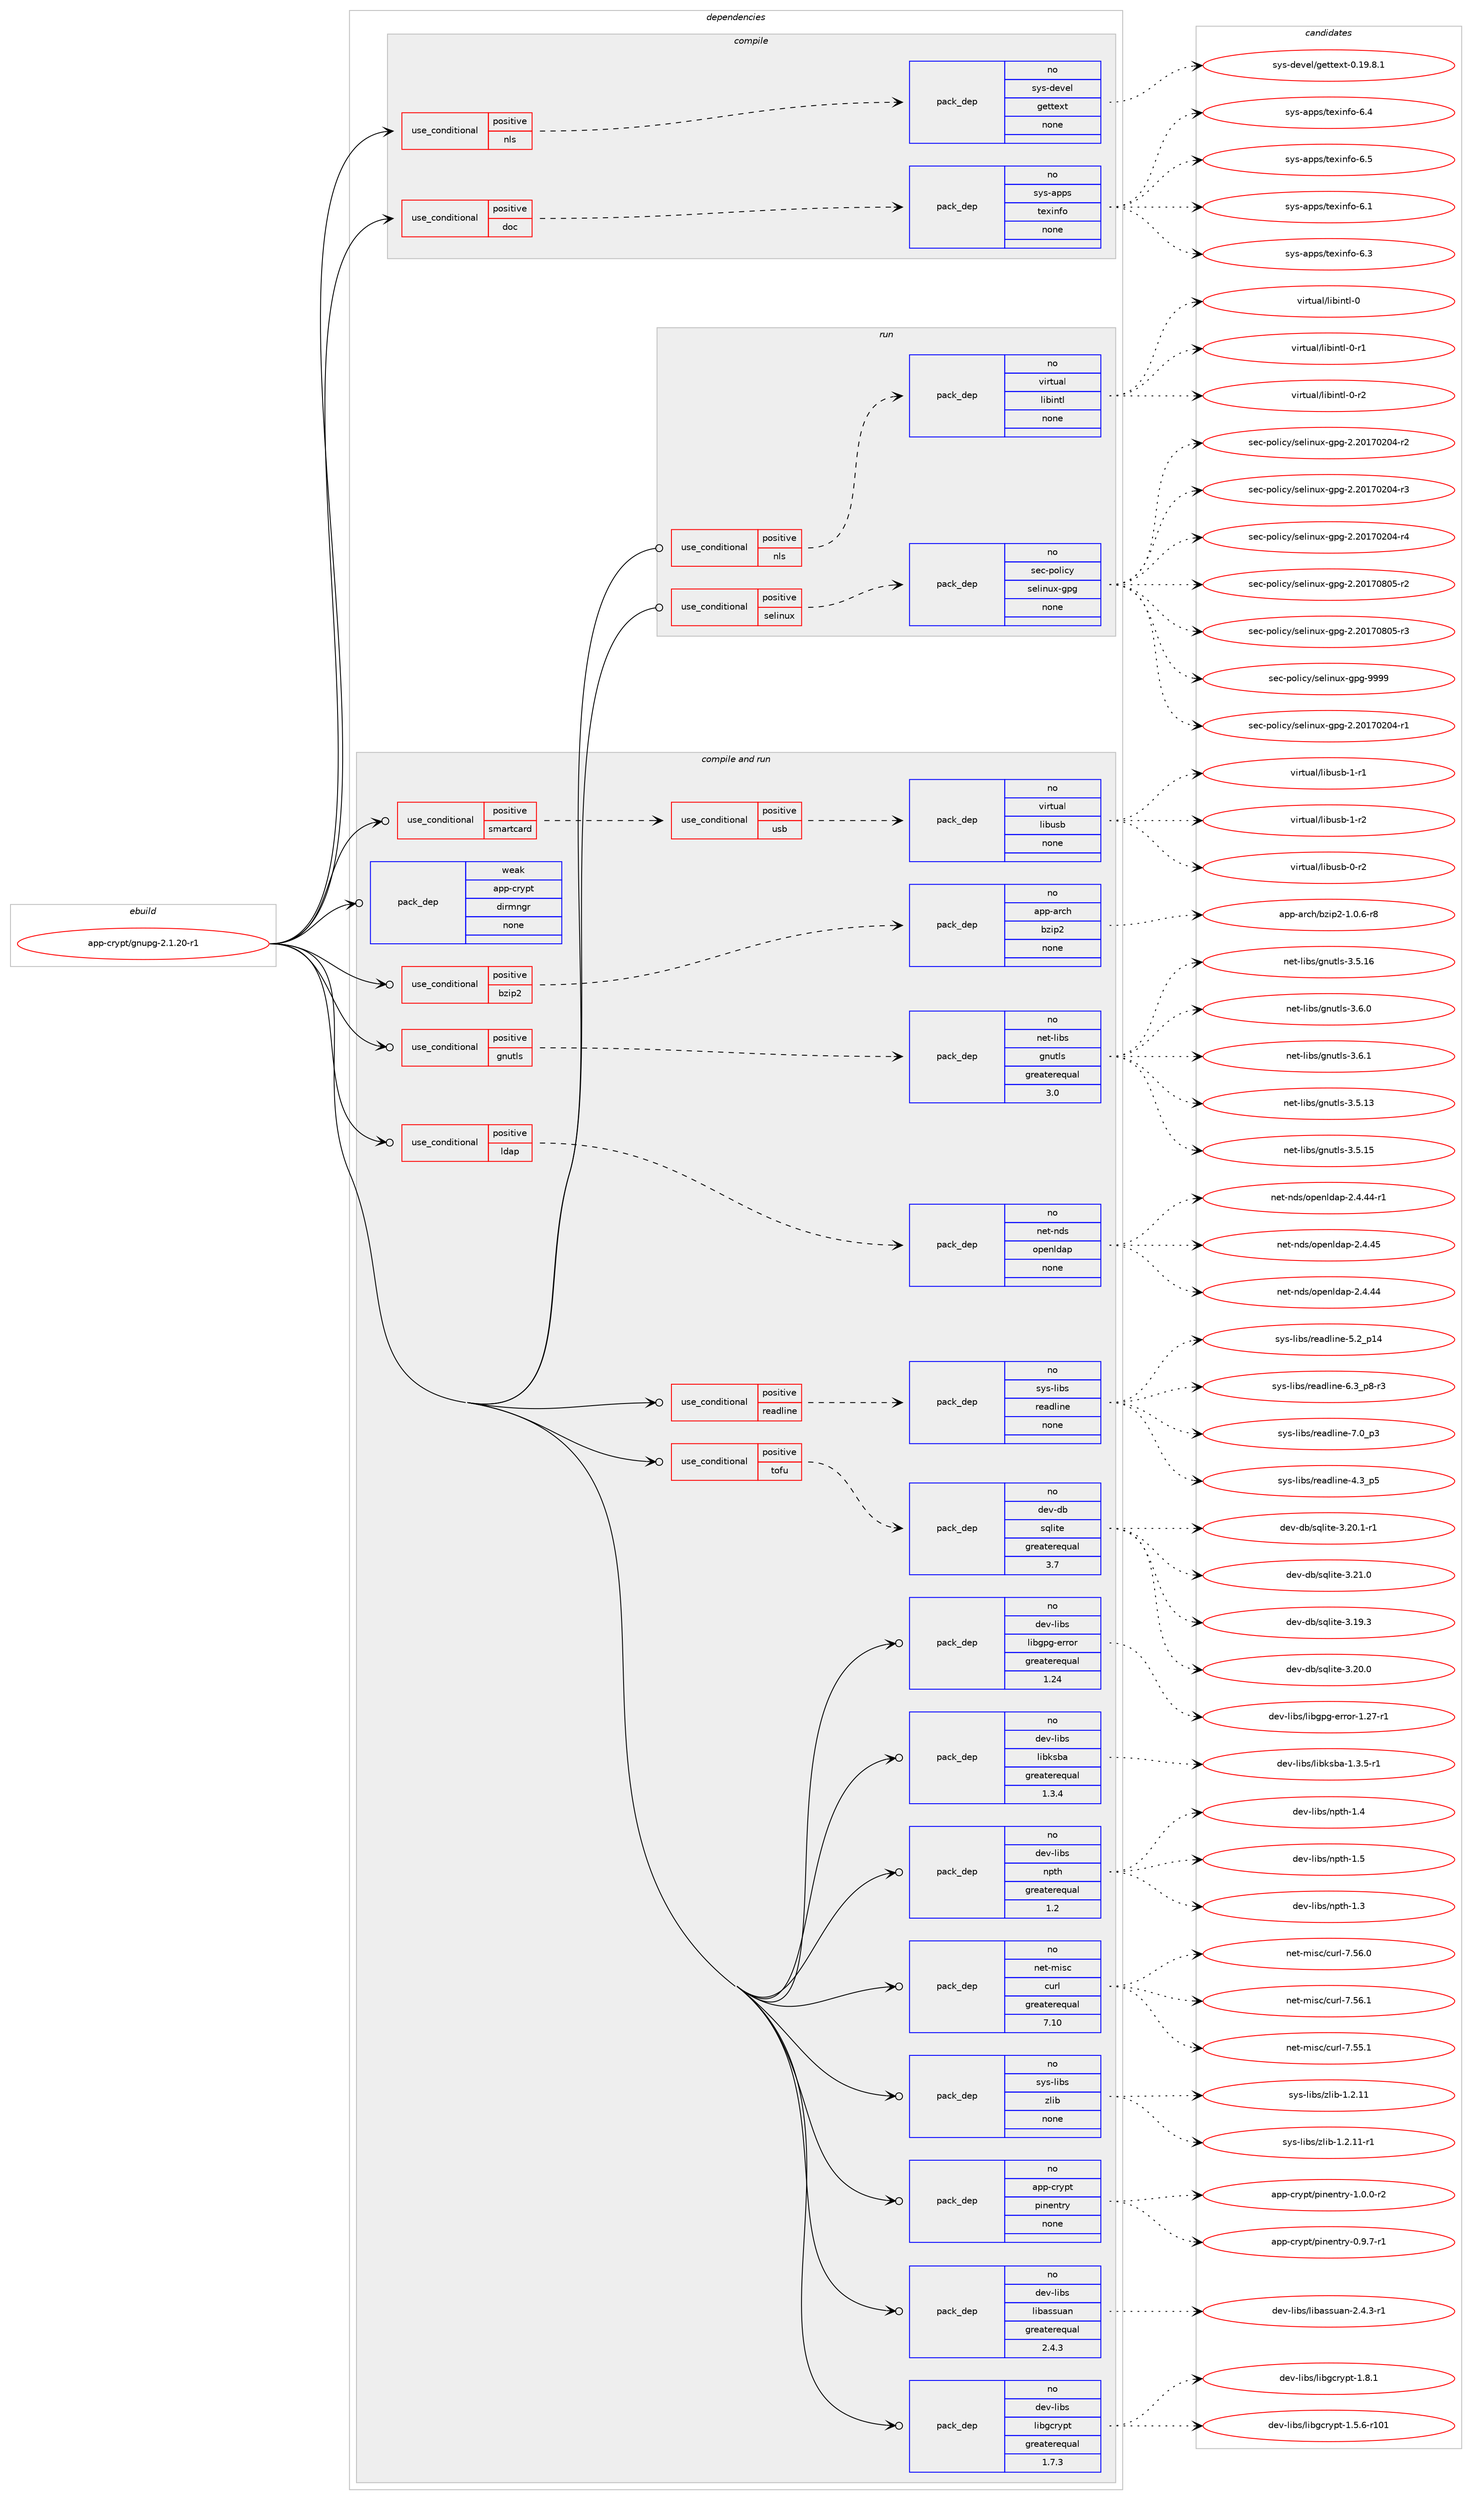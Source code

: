 digraph prolog {

# *************
# Graph options
# *************

newrank=true;
concentrate=true;
compound=true;
graph [rankdir=LR,fontname=Helvetica,fontsize=10,ranksep=1.5];#, ranksep=2.5, nodesep=0.2];
edge  [arrowhead=vee];
node  [fontname=Helvetica,fontsize=10];

# **********
# The ebuild
# **********

subgraph cluster_leftcol {
color=gray;
rank=same;
label=<<i>ebuild</i>>;
id [label="app-crypt/gnupg-2.1.20-r1", color=red, width=4, href="../app-crypt/gnupg-2.1.20-r1.svg"];
}

# ****************
# The dependencies
# ****************

subgraph cluster_midcol {
color=gray;
label=<<i>dependencies</i>>;
subgraph cluster_compile {
fillcolor="#eeeeee";
style=filled;
label=<<i>compile</i>>;
subgraph cond3375 {
dependency12747 [label=<<TABLE BORDER="0" CELLBORDER="1" CELLSPACING="0" CELLPADDING="4"><TR><TD ROWSPAN="3" CELLPADDING="10">use_conditional</TD></TR><TR><TD>positive</TD></TR><TR><TD>doc</TD></TR></TABLE>>, shape=none, color=red];
subgraph pack9135 {
dependency12748 [label=<<TABLE BORDER="0" CELLBORDER="1" CELLSPACING="0" CELLPADDING="4" WIDTH="220"><TR><TD ROWSPAN="6" CELLPADDING="30">pack_dep</TD></TR><TR><TD WIDTH="110">no</TD></TR><TR><TD>sys-apps</TD></TR><TR><TD>texinfo</TD></TR><TR><TD>none</TD></TR><TR><TD></TD></TR></TABLE>>, shape=none, color=blue];
}
dependency12747:e -> dependency12748:w [weight=20,style="dashed",arrowhead="vee"];
}
id:e -> dependency12747:w [weight=20,style="solid",arrowhead="vee"];
subgraph cond3376 {
dependency12749 [label=<<TABLE BORDER="0" CELLBORDER="1" CELLSPACING="0" CELLPADDING="4"><TR><TD ROWSPAN="3" CELLPADDING="10">use_conditional</TD></TR><TR><TD>positive</TD></TR><TR><TD>nls</TD></TR></TABLE>>, shape=none, color=red];
subgraph pack9136 {
dependency12750 [label=<<TABLE BORDER="0" CELLBORDER="1" CELLSPACING="0" CELLPADDING="4" WIDTH="220"><TR><TD ROWSPAN="6" CELLPADDING="30">pack_dep</TD></TR><TR><TD WIDTH="110">no</TD></TR><TR><TD>sys-devel</TD></TR><TR><TD>gettext</TD></TR><TR><TD>none</TD></TR><TR><TD></TD></TR></TABLE>>, shape=none, color=blue];
}
dependency12749:e -> dependency12750:w [weight=20,style="dashed",arrowhead="vee"];
}
id:e -> dependency12749:w [weight=20,style="solid",arrowhead="vee"];
}
subgraph cluster_compileandrun {
fillcolor="#eeeeee";
style=filled;
label=<<i>compile and run</i>>;
subgraph cond3377 {
dependency12751 [label=<<TABLE BORDER="0" CELLBORDER="1" CELLSPACING="0" CELLPADDING="4"><TR><TD ROWSPAN="3" CELLPADDING="10">use_conditional</TD></TR><TR><TD>positive</TD></TR><TR><TD>bzip2</TD></TR></TABLE>>, shape=none, color=red];
subgraph pack9137 {
dependency12752 [label=<<TABLE BORDER="0" CELLBORDER="1" CELLSPACING="0" CELLPADDING="4" WIDTH="220"><TR><TD ROWSPAN="6" CELLPADDING="30">pack_dep</TD></TR><TR><TD WIDTH="110">no</TD></TR><TR><TD>app-arch</TD></TR><TR><TD>bzip2</TD></TR><TR><TD>none</TD></TR><TR><TD></TD></TR></TABLE>>, shape=none, color=blue];
}
dependency12751:e -> dependency12752:w [weight=20,style="dashed",arrowhead="vee"];
}
id:e -> dependency12751:w [weight=20,style="solid",arrowhead="odotvee"];
subgraph cond3378 {
dependency12753 [label=<<TABLE BORDER="0" CELLBORDER="1" CELLSPACING="0" CELLPADDING="4"><TR><TD ROWSPAN="3" CELLPADDING="10">use_conditional</TD></TR><TR><TD>positive</TD></TR><TR><TD>gnutls</TD></TR></TABLE>>, shape=none, color=red];
subgraph pack9138 {
dependency12754 [label=<<TABLE BORDER="0" CELLBORDER="1" CELLSPACING="0" CELLPADDING="4" WIDTH="220"><TR><TD ROWSPAN="6" CELLPADDING="30">pack_dep</TD></TR><TR><TD WIDTH="110">no</TD></TR><TR><TD>net-libs</TD></TR><TR><TD>gnutls</TD></TR><TR><TD>greaterequal</TD></TR><TR><TD>3.0</TD></TR></TABLE>>, shape=none, color=blue];
}
dependency12753:e -> dependency12754:w [weight=20,style="dashed",arrowhead="vee"];
}
id:e -> dependency12753:w [weight=20,style="solid",arrowhead="odotvee"];
subgraph cond3379 {
dependency12755 [label=<<TABLE BORDER="0" CELLBORDER="1" CELLSPACING="0" CELLPADDING="4"><TR><TD ROWSPAN="3" CELLPADDING="10">use_conditional</TD></TR><TR><TD>positive</TD></TR><TR><TD>ldap</TD></TR></TABLE>>, shape=none, color=red];
subgraph pack9139 {
dependency12756 [label=<<TABLE BORDER="0" CELLBORDER="1" CELLSPACING="0" CELLPADDING="4" WIDTH="220"><TR><TD ROWSPAN="6" CELLPADDING="30">pack_dep</TD></TR><TR><TD WIDTH="110">no</TD></TR><TR><TD>net-nds</TD></TR><TR><TD>openldap</TD></TR><TR><TD>none</TD></TR><TR><TD></TD></TR></TABLE>>, shape=none, color=blue];
}
dependency12755:e -> dependency12756:w [weight=20,style="dashed",arrowhead="vee"];
}
id:e -> dependency12755:w [weight=20,style="solid",arrowhead="odotvee"];
subgraph cond3380 {
dependency12757 [label=<<TABLE BORDER="0" CELLBORDER="1" CELLSPACING="0" CELLPADDING="4"><TR><TD ROWSPAN="3" CELLPADDING="10">use_conditional</TD></TR><TR><TD>positive</TD></TR><TR><TD>readline</TD></TR></TABLE>>, shape=none, color=red];
subgraph pack9140 {
dependency12758 [label=<<TABLE BORDER="0" CELLBORDER="1" CELLSPACING="0" CELLPADDING="4" WIDTH="220"><TR><TD ROWSPAN="6" CELLPADDING="30">pack_dep</TD></TR><TR><TD WIDTH="110">no</TD></TR><TR><TD>sys-libs</TD></TR><TR><TD>readline</TD></TR><TR><TD>none</TD></TR><TR><TD></TD></TR></TABLE>>, shape=none, color=blue];
}
dependency12757:e -> dependency12758:w [weight=20,style="dashed",arrowhead="vee"];
}
id:e -> dependency12757:w [weight=20,style="solid",arrowhead="odotvee"];
subgraph cond3381 {
dependency12759 [label=<<TABLE BORDER="0" CELLBORDER="1" CELLSPACING="0" CELLPADDING="4"><TR><TD ROWSPAN="3" CELLPADDING="10">use_conditional</TD></TR><TR><TD>positive</TD></TR><TR><TD>smartcard</TD></TR></TABLE>>, shape=none, color=red];
subgraph cond3382 {
dependency12760 [label=<<TABLE BORDER="0" CELLBORDER="1" CELLSPACING="0" CELLPADDING="4"><TR><TD ROWSPAN="3" CELLPADDING="10">use_conditional</TD></TR><TR><TD>positive</TD></TR><TR><TD>usb</TD></TR></TABLE>>, shape=none, color=red];
subgraph pack9141 {
dependency12761 [label=<<TABLE BORDER="0" CELLBORDER="1" CELLSPACING="0" CELLPADDING="4" WIDTH="220"><TR><TD ROWSPAN="6" CELLPADDING="30">pack_dep</TD></TR><TR><TD WIDTH="110">no</TD></TR><TR><TD>virtual</TD></TR><TR><TD>libusb</TD></TR><TR><TD>none</TD></TR><TR><TD></TD></TR></TABLE>>, shape=none, color=blue];
}
dependency12760:e -> dependency12761:w [weight=20,style="dashed",arrowhead="vee"];
}
dependency12759:e -> dependency12760:w [weight=20,style="dashed",arrowhead="vee"];
}
id:e -> dependency12759:w [weight=20,style="solid",arrowhead="odotvee"];
subgraph cond3383 {
dependency12762 [label=<<TABLE BORDER="0" CELLBORDER="1" CELLSPACING="0" CELLPADDING="4"><TR><TD ROWSPAN="3" CELLPADDING="10">use_conditional</TD></TR><TR><TD>positive</TD></TR><TR><TD>tofu</TD></TR></TABLE>>, shape=none, color=red];
subgraph pack9142 {
dependency12763 [label=<<TABLE BORDER="0" CELLBORDER="1" CELLSPACING="0" CELLPADDING="4" WIDTH="220"><TR><TD ROWSPAN="6" CELLPADDING="30">pack_dep</TD></TR><TR><TD WIDTH="110">no</TD></TR><TR><TD>dev-db</TD></TR><TR><TD>sqlite</TD></TR><TR><TD>greaterequal</TD></TR><TR><TD>3.7</TD></TR></TABLE>>, shape=none, color=blue];
}
dependency12762:e -> dependency12763:w [weight=20,style="dashed",arrowhead="vee"];
}
id:e -> dependency12762:w [weight=20,style="solid",arrowhead="odotvee"];
subgraph pack9143 {
dependency12764 [label=<<TABLE BORDER="0" CELLBORDER="1" CELLSPACING="0" CELLPADDING="4" WIDTH="220"><TR><TD ROWSPAN="6" CELLPADDING="30">pack_dep</TD></TR><TR><TD WIDTH="110">no</TD></TR><TR><TD>app-crypt</TD></TR><TR><TD>pinentry</TD></TR><TR><TD>none</TD></TR><TR><TD></TD></TR></TABLE>>, shape=none, color=blue];
}
id:e -> dependency12764:w [weight=20,style="solid",arrowhead="odotvee"];
subgraph pack9144 {
dependency12765 [label=<<TABLE BORDER="0" CELLBORDER="1" CELLSPACING="0" CELLPADDING="4" WIDTH="220"><TR><TD ROWSPAN="6" CELLPADDING="30">pack_dep</TD></TR><TR><TD WIDTH="110">no</TD></TR><TR><TD>dev-libs</TD></TR><TR><TD>libassuan</TD></TR><TR><TD>greaterequal</TD></TR><TR><TD>2.4.3</TD></TR></TABLE>>, shape=none, color=blue];
}
id:e -> dependency12765:w [weight=20,style="solid",arrowhead="odotvee"];
subgraph pack9145 {
dependency12766 [label=<<TABLE BORDER="0" CELLBORDER="1" CELLSPACING="0" CELLPADDING="4" WIDTH="220"><TR><TD ROWSPAN="6" CELLPADDING="30">pack_dep</TD></TR><TR><TD WIDTH="110">no</TD></TR><TR><TD>dev-libs</TD></TR><TR><TD>libgcrypt</TD></TR><TR><TD>greaterequal</TD></TR><TR><TD>1.7.3</TD></TR></TABLE>>, shape=none, color=blue];
}
id:e -> dependency12766:w [weight=20,style="solid",arrowhead="odotvee"];
subgraph pack9146 {
dependency12767 [label=<<TABLE BORDER="0" CELLBORDER="1" CELLSPACING="0" CELLPADDING="4" WIDTH="220"><TR><TD ROWSPAN="6" CELLPADDING="30">pack_dep</TD></TR><TR><TD WIDTH="110">no</TD></TR><TR><TD>dev-libs</TD></TR><TR><TD>libgpg-error</TD></TR><TR><TD>greaterequal</TD></TR><TR><TD>1.24</TD></TR></TABLE>>, shape=none, color=blue];
}
id:e -> dependency12767:w [weight=20,style="solid",arrowhead="odotvee"];
subgraph pack9147 {
dependency12768 [label=<<TABLE BORDER="0" CELLBORDER="1" CELLSPACING="0" CELLPADDING="4" WIDTH="220"><TR><TD ROWSPAN="6" CELLPADDING="30">pack_dep</TD></TR><TR><TD WIDTH="110">no</TD></TR><TR><TD>dev-libs</TD></TR><TR><TD>libksba</TD></TR><TR><TD>greaterequal</TD></TR><TR><TD>1.3.4</TD></TR></TABLE>>, shape=none, color=blue];
}
id:e -> dependency12768:w [weight=20,style="solid",arrowhead="odotvee"];
subgraph pack9148 {
dependency12769 [label=<<TABLE BORDER="0" CELLBORDER="1" CELLSPACING="0" CELLPADDING="4" WIDTH="220"><TR><TD ROWSPAN="6" CELLPADDING="30">pack_dep</TD></TR><TR><TD WIDTH="110">no</TD></TR><TR><TD>dev-libs</TD></TR><TR><TD>npth</TD></TR><TR><TD>greaterequal</TD></TR><TR><TD>1.2</TD></TR></TABLE>>, shape=none, color=blue];
}
id:e -> dependency12769:w [weight=20,style="solid",arrowhead="odotvee"];
subgraph pack9149 {
dependency12770 [label=<<TABLE BORDER="0" CELLBORDER="1" CELLSPACING="0" CELLPADDING="4" WIDTH="220"><TR><TD ROWSPAN="6" CELLPADDING="30">pack_dep</TD></TR><TR><TD WIDTH="110">no</TD></TR><TR><TD>net-misc</TD></TR><TR><TD>curl</TD></TR><TR><TD>greaterequal</TD></TR><TR><TD>7.10</TD></TR></TABLE>>, shape=none, color=blue];
}
id:e -> dependency12770:w [weight=20,style="solid",arrowhead="odotvee"];
subgraph pack9150 {
dependency12771 [label=<<TABLE BORDER="0" CELLBORDER="1" CELLSPACING="0" CELLPADDING="4" WIDTH="220"><TR><TD ROWSPAN="6" CELLPADDING="30">pack_dep</TD></TR><TR><TD WIDTH="110">no</TD></TR><TR><TD>sys-libs</TD></TR><TR><TD>zlib</TD></TR><TR><TD>none</TD></TR><TR><TD></TD></TR></TABLE>>, shape=none, color=blue];
}
id:e -> dependency12771:w [weight=20,style="solid",arrowhead="odotvee"];
subgraph pack9151 {
dependency12772 [label=<<TABLE BORDER="0" CELLBORDER="1" CELLSPACING="0" CELLPADDING="4" WIDTH="220"><TR><TD ROWSPAN="6" CELLPADDING="30">pack_dep</TD></TR><TR><TD WIDTH="110">weak</TD></TR><TR><TD>app-crypt</TD></TR><TR><TD>dirmngr</TD></TR><TR><TD>none</TD></TR><TR><TD></TD></TR></TABLE>>, shape=none, color=blue];
}
id:e -> dependency12772:w [weight=20,style="solid",arrowhead="odotvee"];
}
subgraph cluster_run {
fillcolor="#eeeeee";
style=filled;
label=<<i>run</i>>;
subgraph cond3384 {
dependency12773 [label=<<TABLE BORDER="0" CELLBORDER="1" CELLSPACING="0" CELLPADDING="4"><TR><TD ROWSPAN="3" CELLPADDING="10">use_conditional</TD></TR><TR><TD>positive</TD></TR><TR><TD>nls</TD></TR></TABLE>>, shape=none, color=red];
subgraph pack9152 {
dependency12774 [label=<<TABLE BORDER="0" CELLBORDER="1" CELLSPACING="0" CELLPADDING="4" WIDTH="220"><TR><TD ROWSPAN="6" CELLPADDING="30">pack_dep</TD></TR><TR><TD WIDTH="110">no</TD></TR><TR><TD>virtual</TD></TR><TR><TD>libintl</TD></TR><TR><TD>none</TD></TR><TR><TD></TD></TR></TABLE>>, shape=none, color=blue];
}
dependency12773:e -> dependency12774:w [weight=20,style="dashed",arrowhead="vee"];
}
id:e -> dependency12773:w [weight=20,style="solid",arrowhead="odot"];
subgraph cond3385 {
dependency12775 [label=<<TABLE BORDER="0" CELLBORDER="1" CELLSPACING="0" CELLPADDING="4"><TR><TD ROWSPAN="3" CELLPADDING="10">use_conditional</TD></TR><TR><TD>positive</TD></TR><TR><TD>selinux</TD></TR></TABLE>>, shape=none, color=red];
subgraph pack9153 {
dependency12776 [label=<<TABLE BORDER="0" CELLBORDER="1" CELLSPACING="0" CELLPADDING="4" WIDTH="220"><TR><TD ROWSPAN="6" CELLPADDING="30">pack_dep</TD></TR><TR><TD WIDTH="110">no</TD></TR><TR><TD>sec-policy</TD></TR><TR><TD>selinux-gpg</TD></TR><TR><TD>none</TD></TR><TR><TD></TD></TR></TABLE>>, shape=none, color=blue];
}
dependency12775:e -> dependency12776:w [weight=20,style="dashed",arrowhead="vee"];
}
id:e -> dependency12775:w [weight=20,style="solid",arrowhead="odot"];
}
}

# **************
# The candidates
# **************

subgraph cluster_choices {
rank=same;
color=gray;
label=<<i>candidates</i>>;

subgraph choice9135 {
color=black;
nodesep=1;
choice11512111545971121121154711610112010511010211145544649 [label="sys-apps/texinfo-6.1", color=red, width=4,href="../sys-apps/texinfo-6.1.svg"];
choice11512111545971121121154711610112010511010211145544651 [label="sys-apps/texinfo-6.3", color=red, width=4,href="../sys-apps/texinfo-6.3.svg"];
choice11512111545971121121154711610112010511010211145544652 [label="sys-apps/texinfo-6.4", color=red, width=4,href="../sys-apps/texinfo-6.4.svg"];
choice11512111545971121121154711610112010511010211145544653 [label="sys-apps/texinfo-6.5", color=red, width=4,href="../sys-apps/texinfo-6.5.svg"];
dependency12748:e -> choice11512111545971121121154711610112010511010211145544649:w [style=dotted,weight="100"];
dependency12748:e -> choice11512111545971121121154711610112010511010211145544651:w [style=dotted,weight="100"];
dependency12748:e -> choice11512111545971121121154711610112010511010211145544652:w [style=dotted,weight="100"];
dependency12748:e -> choice11512111545971121121154711610112010511010211145544653:w [style=dotted,weight="100"];
}
subgraph choice9136 {
color=black;
nodesep=1;
choice1151211154510010111810110847103101116116101120116454846495746564649 [label="sys-devel/gettext-0.19.8.1", color=red, width=4,href="../sys-devel/gettext-0.19.8.1.svg"];
dependency12750:e -> choice1151211154510010111810110847103101116116101120116454846495746564649:w [style=dotted,weight="100"];
}
subgraph choice9137 {
color=black;
nodesep=1;
choice971121124597114991044798122105112504549464846544511456 [label="app-arch/bzip2-1.0.6-r8", color=red, width=4,href="../app-arch/bzip2-1.0.6-r8.svg"];
dependency12752:e -> choice971121124597114991044798122105112504549464846544511456:w [style=dotted,weight="100"];
}
subgraph choice9138 {
color=black;
nodesep=1;
choice11010111645108105981154710311011711610811545514653464951 [label="net-libs/gnutls-3.5.13", color=red, width=4,href="../net-libs/gnutls-3.5.13.svg"];
choice11010111645108105981154710311011711610811545514653464953 [label="net-libs/gnutls-3.5.15", color=red, width=4,href="../net-libs/gnutls-3.5.15.svg"];
choice11010111645108105981154710311011711610811545514653464954 [label="net-libs/gnutls-3.5.16", color=red, width=4,href="../net-libs/gnutls-3.5.16.svg"];
choice110101116451081059811547103110117116108115455146544648 [label="net-libs/gnutls-3.6.0", color=red, width=4,href="../net-libs/gnutls-3.6.0.svg"];
choice110101116451081059811547103110117116108115455146544649 [label="net-libs/gnutls-3.6.1", color=red, width=4,href="../net-libs/gnutls-3.6.1.svg"];
dependency12754:e -> choice11010111645108105981154710311011711610811545514653464951:w [style=dotted,weight="100"];
dependency12754:e -> choice11010111645108105981154710311011711610811545514653464953:w [style=dotted,weight="100"];
dependency12754:e -> choice11010111645108105981154710311011711610811545514653464954:w [style=dotted,weight="100"];
dependency12754:e -> choice110101116451081059811547103110117116108115455146544648:w [style=dotted,weight="100"];
dependency12754:e -> choice110101116451081059811547103110117116108115455146544649:w [style=dotted,weight="100"];
}
subgraph choice9139 {
color=black;
nodesep=1;
choice11010111645110100115471111121011101081009711245504652465252 [label="net-nds/openldap-2.4.44", color=red, width=4,href="../net-nds/openldap-2.4.44.svg"];
choice110101116451101001154711111210111010810097112455046524652524511449 [label="net-nds/openldap-2.4.44-r1", color=red, width=4,href="../net-nds/openldap-2.4.44-r1.svg"];
choice11010111645110100115471111121011101081009711245504652465253 [label="net-nds/openldap-2.4.45", color=red, width=4,href="../net-nds/openldap-2.4.45.svg"];
dependency12756:e -> choice11010111645110100115471111121011101081009711245504652465252:w [style=dotted,weight="100"];
dependency12756:e -> choice110101116451101001154711111210111010810097112455046524652524511449:w [style=dotted,weight="100"];
dependency12756:e -> choice11010111645110100115471111121011101081009711245504652465253:w [style=dotted,weight="100"];
}
subgraph choice9140 {
color=black;
nodesep=1;
choice11512111545108105981154711410197100108105110101455246519511253 [label="sys-libs/readline-4.3_p5", color=red, width=4,href="../sys-libs/readline-4.3_p5.svg"];
choice1151211154510810598115471141019710010810511010145534650951124952 [label="sys-libs/readline-5.2_p14", color=red, width=4,href="../sys-libs/readline-5.2_p14.svg"];
choice115121115451081059811547114101971001081051101014554465195112564511451 [label="sys-libs/readline-6.3_p8-r3", color=red, width=4,href="../sys-libs/readline-6.3_p8-r3.svg"];
choice11512111545108105981154711410197100108105110101455546489511251 [label="sys-libs/readline-7.0_p3", color=red, width=4,href="../sys-libs/readline-7.0_p3.svg"];
dependency12758:e -> choice11512111545108105981154711410197100108105110101455246519511253:w [style=dotted,weight="100"];
dependency12758:e -> choice1151211154510810598115471141019710010810511010145534650951124952:w [style=dotted,weight="100"];
dependency12758:e -> choice115121115451081059811547114101971001081051101014554465195112564511451:w [style=dotted,weight="100"];
dependency12758:e -> choice11512111545108105981154711410197100108105110101455546489511251:w [style=dotted,weight="100"];
}
subgraph choice9141 {
color=black;
nodesep=1;
choice1181051141161179710847108105981171159845484511450 [label="virtual/libusb-0-r2", color=red, width=4,href="../virtual/libusb-0-r2.svg"];
choice1181051141161179710847108105981171159845494511449 [label="virtual/libusb-1-r1", color=red, width=4,href="../virtual/libusb-1-r1.svg"];
choice1181051141161179710847108105981171159845494511450 [label="virtual/libusb-1-r2", color=red, width=4,href="../virtual/libusb-1-r2.svg"];
dependency12761:e -> choice1181051141161179710847108105981171159845484511450:w [style=dotted,weight="100"];
dependency12761:e -> choice1181051141161179710847108105981171159845494511449:w [style=dotted,weight="100"];
dependency12761:e -> choice1181051141161179710847108105981171159845494511450:w [style=dotted,weight="100"];
}
subgraph choice9142 {
color=black;
nodesep=1;
choice10010111845100984711511310810511610145514649574651 [label="dev-db/sqlite-3.19.3", color=red, width=4,href="../dev-db/sqlite-3.19.3.svg"];
choice10010111845100984711511310810511610145514650484648 [label="dev-db/sqlite-3.20.0", color=red, width=4,href="../dev-db/sqlite-3.20.0.svg"];
choice100101118451009847115113108105116101455146504846494511449 [label="dev-db/sqlite-3.20.1-r1", color=red, width=4,href="../dev-db/sqlite-3.20.1-r1.svg"];
choice10010111845100984711511310810511610145514650494648 [label="dev-db/sqlite-3.21.0", color=red, width=4,href="../dev-db/sqlite-3.21.0.svg"];
dependency12763:e -> choice10010111845100984711511310810511610145514649574651:w [style=dotted,weight="100"];
dependency12763:e -> choice10010111845100984711511310810511610145514650484648:w [style=dotted,weight="100"];
dependency12763:e -> choice100101118451009847115113108105116101455146504846494511449:w [style=dotted,weight="100"];
dependency12763:e -> choice10010111845100984711511310810511610145514650494648:w [style=dotted,weight="100"];
}
subgraph choice9143 {
color=black;
nodesep=1;
choice971121124599114121112116471121051101011101161141214548465746554511449 [label="app-crypt/pinentry-0.9.7-r1", color=red, width=4,href="../app-crypt/pinentry-0.9.7-r1.svg"];
choice971121124599114121112116471121051101011101161141214549464846484511450 [label="app-crypt/pinentry-1.0.0-r2", color=red, width=4,href="../app-crypt/pinentry-1.0.0-r2.svg"];
dependency12764:e -> choice971121124599114121112116471121051101011101161141214548465746554511449:w [style=dotted,weight="100"];
dependency12764:e -> choice971121124599114121112116471121051101011101161141214549464846484511450:w [style=dotted,weight="100"];
}
subgraph choice9144 {
color=black;
nodesep=1;
choice1001011184510810598115471081059897115115117971104550465246514511449 [label="dev-libs/libassuan-2.4.3-r1", color=red, width=4,href="../dev-libs/libassuan-2.4.3-r1.svg"];
dependency12765:e -> choice1001011184510810598115471081059897115115117971104550465246514511449:w [style=dotted,weight="100"];
}
subgraph choice9145 {
color=black;
nodesep=1;
choice100101118451081059811547108105981039911412111211645494653465445114494849 [label="dev-libs/libgcrypt-1.5.6-r101", color=red, width=4,href="../dev-libs/libgcrypt-1.5.6-r101.svg"];
choice1001011184510810598115471081059810399114121112116454946564649 [label="dev-libs/libgcrypt-1.8.1", color=red, width=4,href="../dev-libs/libgcrypt-1.8.1.svg"];
dependency12766:e -> choice100101118451081059811547108105981039911412111211645494653465445114494849:w [style=dotted,weight="100"];
dependency12766:e -> choice1001011184510810598115471081059810399114121112116454946564649:w [style=dotted,weight="100"];
}
subgraph choice9146 {
color=black;
nodesep=1;
choice100101118451081059811547108105981031121034510111411411111445494650554511449 [label="dev-libs/libgpg-error-1.27-r1", color=red, width=4,href="../dev-libs/libgpg-error-1.27-r1.svg"];
dependency12767:e -> choice100101118451081059811547108105981031121034510111411411111445494650554511449:w [style=dotted,weight="100"];
}
subgraph choice9147 {
color=black;
nodesep=1;
choice1001011184510810598115471081059810711598974549465146534511449 [label="dev-libs/libksba-1.3.5-r1", color=red, width=4,href="../dev-libs/libksba-1.3.5-r1.svg"];
dependency12768:e -> choice1001011184510810598115471081059810711598974549465146534511449:w [style=dotted,weight="100"];
}
subgraph choice9148 {
color=black;
nodesep=1;
choice10010111845108105981154711011211610445494651 [label="dev-libs/npth-1.3", color=red, width=4,href="../dev-libs/npth-1.3.svg"];
choice10010111845108105981154711011211610445494652 [label="dev-libs/npth-1.4", color=red, width=4,href="../dev-libs/npth-1.4.svg"];
choice10010111845108105981154711011211610445494653 [label="dev-libs/npth-1.5", color=red, width=4,href="../dev-libs/npth-1.5.svg"];
dependency12769:e -> choice10010111845108105981154711011211610445494651:w [style=dotted,weight="100"];
dependency12769:e -> choice10010111845108105981154711011211610445494652:w [style=dotted,weight="100"];
dependency12769:e -> choice10010111845108105981154711011211610445494653:w [style=dotted,weight="100"];
}
subgraph choice9149 {
color=black;
nodesep=1;
choice1101011164510910511599479911711410845554653534649 [label="net-misc/curl-7.55.1", color=red, width=4,href="../net-misc/curl-7.55.1.svg"];
choice1101011164510910511599479911711410845554653544648 [label="net-misc/curl-7.56.0", color=red, width=4,href="../net-misc/curl-7.56.0.svg"];
choice1101011164510910511599479911711410845554653544649 [label="net-misc/curl-7.56.1", color=red, width=4,href="../net-misc/curl-7.56.1.svg"];
dependency12770:e -> choice1101011164510910511599479911711410845554653534649:w [style=dotted,weight="100"];
dependency12770:e -> choice1101011164510910511599479911711410845554653544648:w [style=dotted,weight="100"];
dependency12770:e -> choice1101011164510910511599479911711410845554653544649:w [style=dotted,weight="100"];
}
subgraph choice9150 {
color=black;
nodesep=1;
choice1151211154510810598115471221081059845494650464949 [label="sys-libs/zlib-1.2.11", color=red, width=4,href="../sys-libs/zlib-1.2.11.svg"];
choice11512111545108105981154712210810598454946504649494511449 [label="sys-libs/zlib-1.2.11-r1", color=red, width=4,href="../sys-libs/zlib-1.2.11-r1.svg"];
dependency12771:e -> choice1151211154510810598115471221081059845494650464949:w [style=dotted,weight="100"];
dependency12771:e -> choice11512111545108105981154712210810598454946504649494511449:w [style=dotted,weight="100"];
}
subgraph choice9151 {
color=black;
nodesep=1;
}
subgraph choice9152 {
color=black;
nodesep=1;
choice1181051141161179710847108105981051101161084548 [label="virtual/libintl-0", color=red, width=4,href="../virtual/libintl-0.svg"];
choice11810511411611797108471081059810511011610845484511449 [label="virtual/libintl-0-r1", color=red, width=4,href="../virtual/libintl-0-r1.svg"];
choice11810511411611797108471081059810511011610845484511450 [label="virtual/libintl-0-r2", color=red, width=4,href="../virtual/libintl-0-r2.svg"];
dependency12774:e -> choice1181051141161179710847108105981051101161084548:w [style=dotted,weight="100"];
dependency12774:e -> choice11810511411611797108471081059810511011610845484511449:w [style=dotted,weight="100"];
dependency12774:e -> choice11810511411611797108471081059810511011610845484511450:w [style=dotted,weight="100"];
}
subgraph choice9153 {
color=black;
nodesep=1;
choice115101994511211110810599121471151011081051101171204510311210345504650484955485048524511449 [label="sec-policy/selinux-gpg-2.20170204-r1", color=red, width=4,href="../sec-policy/selinux-gpg-2.20170204-r1.svg"];
choice115101994511211110810599121471151011081051101171204510311210345504650484955485048524511450 [label="sec-policy/selinux-gpg-2.20170204-r2", color=red, width=4,href="../sec-policy/selinux-gpg-2.20170204-r2.svg"];
choice115101994511211110810599121471151011081051101171204510311210345504650484955485048524511451 [label="sec-policy/selinux-gpg-2.20170204-r3", color=red, width=4,href="../sec-policy/selinux-gpg-2.20170204-r3.svg"];
choice115101994511211110810599121471151011081051101171204510311210345504650484955485048524511452 [label="sec-policy/selinux-gpg-2.20170204-r4", color=red, width=4,href="../sec-policy/selinux-gpg-2.20170204-r4.svg"];
choice115101994511211110810599121471151011081051101171204510311210345504650484955485648534511450 [label="sec-policy/selinux-gpg-2.20170805-r2", color=red, width=4,href="../sec-policy/selinux-gpg-2.20170805-r2.svg"];
choice115101994511211110810599121471151011081051101171204510311210345504650484955485648534511451 [label="sec-policy/selinux-gpg-2.20170805-r3", color=red, width=4,href="../sec-policy/selinux-gpg-2.20170805-r3.svg"];
choice11510199451121111081059912147115101108105110117120451031121034557575757 [label="sec-policy/selinux-gpg-9999", color=red, width=4,href="../sec-policy/selinux-gpg-9999.svg"];
dependency12776:e -> choice115101994511211110810599121471151011081051101171204510311210345504650484955485048524511449:w [style=dotted,weight="100"];
dependency12776:e -> choice115101994511211110810599121471151011081051101171204510311210345504650484955485048524511450:w [style=dotted,weight="100"];
dependency12776:e -> choice115101994511211110810599121471151011081051101171204510311210345504650484955485048524511451:w [style=dotted,weight="100"];
dependency12776:e -> choice115101994511211110810599121471151011081051101171204510311210345504650484955485048524511452:w [style=dotted,weight="100"];
dependency12776:e -> choice115101994511211110810599121471151011081051101171204510311210345504650484955485648534511450:w [style=dotted,weight="100"];
dependency12776:e -> choice115101994511211110810599121471151011081051101171204510311210345504650484955485648534511451:w [style=dotted,weight="100"];
dependency12776:e -> choice11510199451121111081059912147115101108105110117120451031121034557575757:w [style=dotted,weight="100"];
}
}

}
